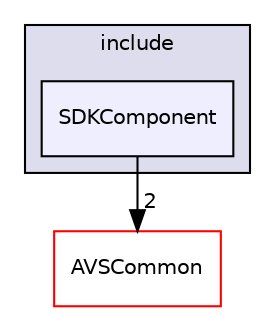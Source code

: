 digraph "/workplace/avs-device-sdk/ApplicationUtilities/SDKComponent/include/SDKComponent" {
  compound=true
  node [ fontsize="10", fontname="Helvetica"];
  edge [ labelfontsize="10", labelfontname="Helvetica"];
  subgraph clusterdir_c6c91765eb832e33b7519ffca04eccaa {
    graph [ bgcolor="#ddddee", pencolor="black", label="include" fontname="Helvetica", fontsize="10", URL="dir_c6c91765eb832e33b7519ffca04eccaa.html"]
  dir_d9420befba37a7821a244d1550df84de [shape=box, label="SDKComponent", style="filled", fillcolor="#eeeeff", pencolor="black", URL="dir_d9420befba37a7821a244d1550df84de.html"];
  }
  dir_13e65effb2bde530b17b3d5eefcd0266 [shape=box label="AVSCommon" fillcolor="white" style="filled" color="red" URL="dir_13e65effb2bde530b17b3d5eefcd0266.html"];
  dir_d9420befba37a7821a244d1550df84de->dir_13e65effb2bde530b17b3d5eefcd0266 [headlabel="2", labeldistance=1.5 headhref="dir_000135_000017.html"];
}
